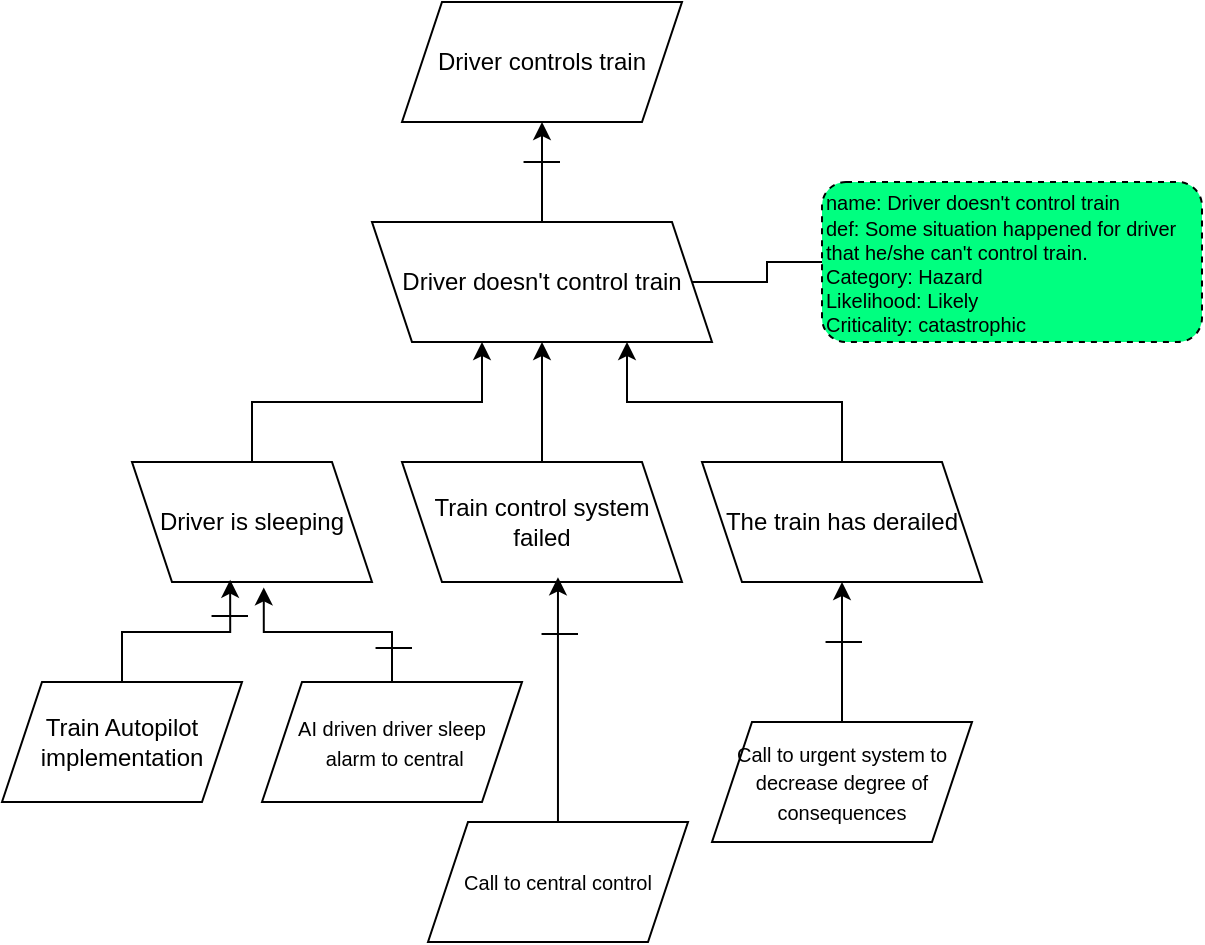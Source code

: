 <mxfile version="24.6.4" type="device">
  <diagram name="Page-1" id="7AeiE9-TSKWkXkMo_auo">
    <mxGraphModel dx="1080" dy="727" grid="1" gridSize="10" guides="1" tooltips="1" connect="1" arrows="1" fold="1" page="1" pageScale="1" pageWidth="850" pageHeight="1100" math="0" shadow="0">
      <root>
        <mxCell id="0" />
        <mxCell id="1" parent="0" />
        <mxCell id="vTzASHiaUIzga4YFUmPn-1" value="Driver controls train" style="shape=parallelogram;perimeter=parallelogramPerimeter;whiteSpace=wrap;html=1;fixedSize=1;" vertex="1" parent="1">
          <mxGeometry x="340" y="40" width="140" height="60" as="geometry" />
        </mxCell>
        <mxCell id="vTzASHiaUIzga4YFUmPn-4" value="" style="edgeStyle=orthogonalEdgeStyle;rounded=0;orthogonalLoop=1;jettySize=auto;html=1;" edge="1" parent="1" source="vTzASHiaUIzga4YFUmPn-2" target="vTzASHiaUIzga4YFUmPn-1">
          <mxGeometry relative="1" as="geometry" />
        </mxCell>
        <mxCell id="vTzASHiaUIzga4YFUmPn-2" value="Driver doesn&#39;t control train" style="shape=parallelogram;perimeter=parallelogramPerimeter;whiteSpace=wrap;html=1;fixedSize=1;flipH=1;" vertex="1" parent="1">
          <mxGeometry x="325" y="150" width="170" height="60" as="geometry" />
        </mxCell>
        <mxCell id="vTzASHiaUIzga4YFUmPn-5" value="" style="endArrow=none;html=1;rounded=0;" edge="1" parent="1">
          <mxGeometry width="50" height="50" relative="1" as="geometry">
            <mxPoint x="400.77" y="120" as="sourcePoint" />
            <mxPoint x="419" y="120" as="targetPoint" />
          </mxGeometry>
        </mxCell>
        <mxCell id="vTzASHiaUIzga4YFUmPn-9" style="edgeStyle=orthogonalEdgeStyle;rounded=0;orthogonalLoop=1;jettySize=auto;html=1;" edge="1" parent="1" source="vTzASHiaUIzga4YFUmPn-7" target="vTzASHiaUIzga4YFUmPn-2">
          <mxGeometry relative="1" as="geometry">
            <Array as="points">
              <mxPoint x="265" y="240" />
              <mxPoint x="380" y="240" />
            </Array>
          </mxGeometry>
        </mxCell>
        <mxCell id="vTzASHiaUIzga4YFUmPn-7" value="Driver is sleeping" style="shape=parallelogram;perimeter=parallelogramPerimeter;whiteSpace=wrap;html=1;fixedSize=1;flipH=1;" vertex="1" parent="1">
          <mxGeometry x="205" y="270" width="120" height="60" as="geometry" />
        </mxCell>
        <mxCell id="vTzASHiaUIzga4YFUmPn-10" value="" style="edgeStyle=orthogonalEdgeStyle;rounded=0;orthogonalLoop=1;jettySize=auto;html=1;" edge="1" parent="1" source="vTzASHiaUIzga4YFUmPn-8" target="vTzASHiaUIzga4YFUmPn-2">
          <mxGeometry relative="1" as="geometry" />
        </mxCell>
        <mxCell id="vTzASHiaUIzga4YFUmPn-8" value="Train control system failed" style="shape=parallelogram;perimeter=parallelogramPerimeter;whiteSpace=wrap;html=1;fixedSize=1;flipH=1;" vertex="1" parent="1">
          <mxGeometry x="340" y="270" width="140" height="60" as="geometry" />
        </mxCell>
        <mxCell id="vTzASHiaUIzga4YFUmPn-12" style="edgeStyle=orthogonalEdgeStyle;rounded=0;orthogonalLoop=1;jettySize=auto;html=1;entryX=0.75;entryY=1;entryDx=0;entryDy=0;" edge="1" parent="1" source="vTzASHiaUIzga4YFUmPn-11" target="vTzASHiaUIzga4YFUmPn-2">
          <mxGeometry relative="1" as="geometry" />
        </mxCell>
        <mxCell id="vTzASHiaUIzga4YFUmPn-11" value="The train has derailed" style="shape=parallelogram;perimeter=parallelogramPerimeter;whiteSpace=wrap;html=1;fixedSize=1;flipH=1;" vertex="1" parent="1">
          <mxGeometry x="490" y="270" width="140" height="60" as="geometry" />
        </mxCell>
        <mxCell id="vTzASHiaUIzga4YFUmPn-14" value="" style="edgeStyle=orthogonalEdgeStyle;rounded=0;orthogonalLoop=1;jettySize=auto;html=1;endArrow=none;endFill=0;" edge="1" parent="1" source="vTzASHiaUIzga4YFUmPn-13" target="vTzASHiaUIzga4YFUmPn-2">
          <mxGeometry relative="1" as="geometry" />
        </mxCell>
        <mxCell id="vTzASHiaUIzga4YFUmPn-13" value="&lt;font style=&quot;font-size: 10px;&quot;&gt;name: Driver doesn&#39;t control train&lt;/font&gt;&lt;div style=&quot;font-size: 10px;&quot;&gt;&lt;font style=&quot;font-size: 10px;&quot;&gt;def: Some situation&amp;nbsp;&lt;span style=&quot;background-color: initial;&quot;&gt;happened&lt;/span&gt;&lt;span style=&quot;background-color: initial;&quot;&gt;&amp;nbsp;for driver that he/she can&#39;t control train.&lt;/span&gt;&lt;/font&gt;&lt;/div&gt;&lt;div style=&quot;font-size: 10px;&quot;&gt;&lt;font style=&quot;font-size: 10px;&quot;&gt;Category: Hazard&lt;/font&gt;&lt;/div&gt;&lt;div style=&quot;font-size: 10px;&quot;&gt;&lt;font style=&quot;font-size: 10px;&quot;&gt;Likelihood: Likely&lt;/font&gt;&lt;/div&gt;&lt;div style=&quot;font-size: 10px;&quot;&gt;&lt;font style=&quot;font-size: 10px;&quot;&gt;Criticality: catastrophic&lt;/font&gt;&lt;/div&gt;" style="rounded=1;whiteSpace=wrap;html=1;dashed=1;fillColor=#00FF80;align=left;" vertex="1" parent="1">
          <mxGeometry x="550" y="130" width="190" height="80" as="geometry" />
        </mxCell>
        <mxCell id="vTzASHiaUIzga4YFUmPn-15" value="Train Autopilot implementation" style="shape=parallelogram;perimeter=parallelogramPerimeter;whiteSpace=wrap;html=1;fixedSize=1;" vertex="1" parent="1">
          <mxGeometry x="140" y="380" width="120" height="60" as="geometry" />
        </mxCell>
        <mxCell id="vTzASHiaUIzga4YFUmPn-16" value="&lt;font style=&quot;font-size: 10px;&quot;&gt;AI driven driver sleep&lt;/font&gt;&lt;div&gt;&lt;font style=&quot;font-size: 10px;&quot;&gt;&amp;nbsp;alarm to central&lt;/font&gt;&lt;/div&gt;" style="shape=parallelogram;perimeter=parallelogramPerimeter;whiteSpace=wrap;html=1;fixedSize=1;" vertex="1" parent="1">
          <mxGeometry x="270" y="380" width="130" height="60" as="geometry" />
        </mxCell>
        <mxCell id="vTzASHiaUIzga4YFUmPn-17" style="edgeStyle=orthogonalEdgeStyle;rounded=0;orthogonalLoop=1;jettySize=auto;html=1;entryX=0.591;entryY=0.981;entryDx=0;entryDy=0;entryPerimeter=0;" edge="1" parent="1" source="vTzASHiaUIzga4YFUmPn-15" target="vTzASHiaUIzga4YFUmPn-7">
          <mxGeometry relative="1" as="geometry" />
        </mxCell>
        <mxCell id="vTzASHiaUIzga4YFUmPn-18" style="edgeStyle=orthogonalEdgeStyle;rounded=0;orthogonalLoop=1;jettySize=auto;html=1;entryX=0.451;entryY=1.045;entryDx=0;entryDy=0;entryPerimeter=0;" edge="1" parent="1" source="vTzASHiaUIzga4YFUmPn-16" target="vTzASHiaUIzga4YFUmPn-7">
          <mxGeometry relative="1" as="geometry" />
        </mxCell>
        <mxCell id="vTzASHiaUIzga4YFUmPn-19" value="" style="endArrow=none;html=1;rounded=0;" edge="1" parent="1">
          <mxGeometry width="50" height="50" relative="1" as="geometry">
            <mxPoint x="326.77" y="363" as="sourcePoint" />
            <mxPoint x="345" y="363" as="targetPoint" />
          </mxGeometry>
        </mxCell>
        <mxCell id="vTzASHiaUIzga4YFUmPn-20" value="" style="endArrow=none;html=1;rounded=0;" edge="1" parent="1">
          <mxGeometry width="50" height="50" relative="1" as="geometry">
            <mxPoint x="244.77" y="347" as="sourcePoint" />
            <mxPoint x="263" y="347" as="targetPoint" />
          </mxGeometry>
        </mxCell>
        <mxCell id="vTzASHiaUIzga4YFUmPn-21" value="&lt;span style=&quot;font-size: 10px;&quot;&gt;Call to central control&lt;/span&gt;" style="shape=parallelogram;perimeter=parallelogramPerimeter;whiteSpace=wrap;html=1;fixedSize=1;" vertex="1" parent="1">
          <mxGeometry x="353" y="450" width="130" height="60" as="geometry" />
        </mxCell>
        <mxCell id="vTzASHiaUIzga4YFUmPn-23" style="edgeStyle=orthogonalEdgeStyle;rounded=0;orthogonalLoop=1;jettySize=auto;html=1;entryX=0.443;entryY=0.961;entryDx=0;entryDy=0;entryPerimeter=0;" edge="1" parent="1" source="vTzASHiaUIzga4YFUmPn-21" target="vTzASHiaUIzga4YFUmPn-8">
          <mxGeometry relative="1" as="geometry" />
        </mxCell>
        <mxCell id="vTzASHiaUIzga4YFUmPn-25" style="edgeStyle=orthogonalEdgeStyle;rounded=0;orthogonalLoop=1;jettySize=auto;html=1;entryX=0.5;entryY=1;entryDx=0;entryDy=0;" edge="1" parent="1" source="vTzASHiaUIzga4YFUmPn-24" target="vTzASHiaUIzga4YFUmPn-11">
          <mxGeometry relative="1" as="geometry" />
        </mxCell>
        <mxCell id="vTzASHiaUIzga4YFUmPn-24" value="&lt;span style=&quot;font-size: 10px;&quot;&gt;Call to urgent system to decrease degree of consequences&lt;/span&gt;" style="shape=parallelogram;perimeter=parallelogramPerimeter;whiteSpace=wrap;html=1;fixedSize=1;" vertex="1" parent="1">
          <mxGeometry x="495" y="400" width="130" height="60" as="geometry" />
        </mxCell>
        <mxCell id="vTzASHiaUIzga4YFUmPn-26" value="" style="endArrow=none;html=1;rounded=0;" edge="1" parent="1">
          <mxGeometry width="50" height="50" relative="1" as="geometry">
            <mxPoint x="409.77" y="356" as="sourcePoint" />
            <mxPoint x="428" y="356" as="targetPoint" />
          </mxGeometry>
        </mxCell>
        <mxCell id="vTzASHiaUIzga4YFUmPn-27" value="" style="endArrow=none;html=1;rounded=0;" edge="1" parent="1">
          <mxGeometry width="50" height="50" relative="1" as="geometry">
            <mxPoint x="551.77" y="360" as="sourcePoint" />
            <mxPoint x="570" y="360" as="targetPoint" />
          </mxGeometry>
        </mxCell>
      </root>
    </mxGraphModel>
  </diagram>
</mxfile>
